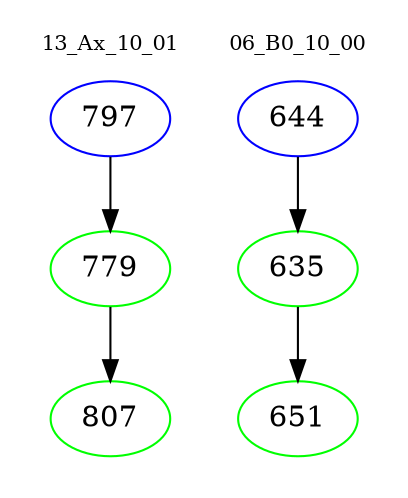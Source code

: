 digraph{
subgraph cluster_0 {
color = white
label = "13_Ax_10_01";
fontsize=10;
T0_797 [label="797", color="blue"]
T0_797 -> T0_779 [color="black"]
T0_779 [label="779", color="green"]
T0_779 -> T0_807 [color="black"]
T0_807 [label="807", color="green"]
}
subgraph cluster_1 {
color = white
label = "06_B0_10_00";
fontsize=10;
T1_644 [label="644", color="blue"]
T1_644 -> T1_635 [color="black"]
T1_635 [label="635", color="green"]
T1_635 -> T1_651 [color="black"]
T1_651 [label="651", color="green"]
}
}
